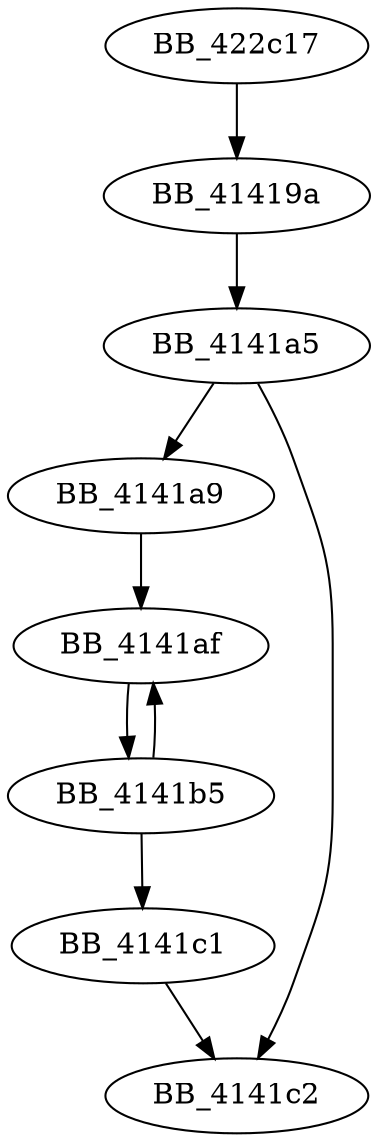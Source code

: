 DiGraph sub_422C17{
BB_41419a->BB_4141a5
BB_4141a5->BB_4141a9
BB_4141a5->BB_4141c2
BB_4141a9->BB_4141af
BB_4141af->BB_4141b5
BB_4141b5->BB_4141af
BB_4141b5->BB_4141c1
BB_4141c1->BB_4141c2
BB_422c17->BB_41419a
}
